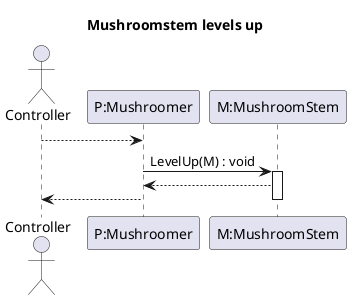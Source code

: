 @startuml levelUp
title Mushroomstem levels up

actor Controller
participant "P:Mushroomer" as P
participant "M:MushroomStem" as M

Controller-->P
P -> M: LevelUp(M) : void
activate M
M --> P
P --> Controller 
deactivate M

@enduml